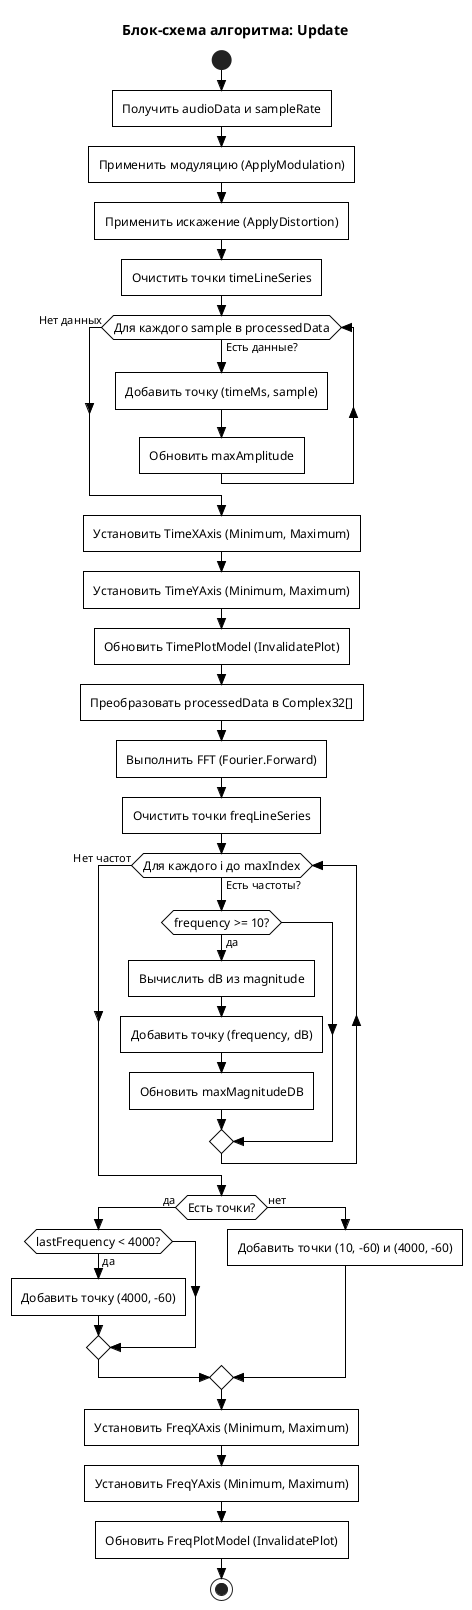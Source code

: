 @startuml ActivityDiagramUpdate

skinparam monochrome true
skinparam shadowing false
skinparam activityFontSize 12
skinparam activityFontName Arial
skinparam activityBorderThickness 1
skinparam activityBackgroundColor none
skinparam activityBorderColor black
skinparam activityCornerRadius 0
skinparam defaultCornerRadius 0
skinparam ArrowColor black
skinparam ActivityDiamondCornerRadius 0
skinparam style strictuml
skinparam roundCorner 0

title Блок-схема алгоритма: Update

start

:Получить audioData и sampleRate;
:Применить модуляцию (ApplyModulation);
:Применить искажение (ApplyDistortion);
:Очистить точки timeLineSeries;

while (Для каждого sample в processedData) is (Есть данные?)
  :Добавить точку (timeMs, sample);
  :Обновить maxAmplitude;
end while (Нет данных)

:Установить TimeXAxis (Minimum, Maximum);
:Установить TimeYAxis (Minimum, Maximum);
:Обновить TimePlotModel (InvalidatePlot);

:Преобразовать processedData в Complex32[];
:Выполнить FFT (Fourier.Forward);
:Очистить точки freqLineSeries;

while (Для каждого i до maxIndex) is (Есть частоты?)
  if (frequency >= 10?) then (да)
    :Вычислить dB из magnitude;
    :Добавить точку (frequency, dB);
    :Обновить maxMagnitudeDB;
  endif
end while (Нет частот)

if (Есть точки?) then (да)
  if (lastFrequency < 4000?) then (да)
    :Добавить точку (4000, -60);
  endif
else (нет)
  :Добавить точки (10, -60) и (4000, -60);
endif

:Установить FreqXAxis (Minimum, Maximum);
:Установить FreqYAxis (Minimum, Maximum);
:Обновить FreqPlotModel (InvalidatePlot);

stop
@enduml